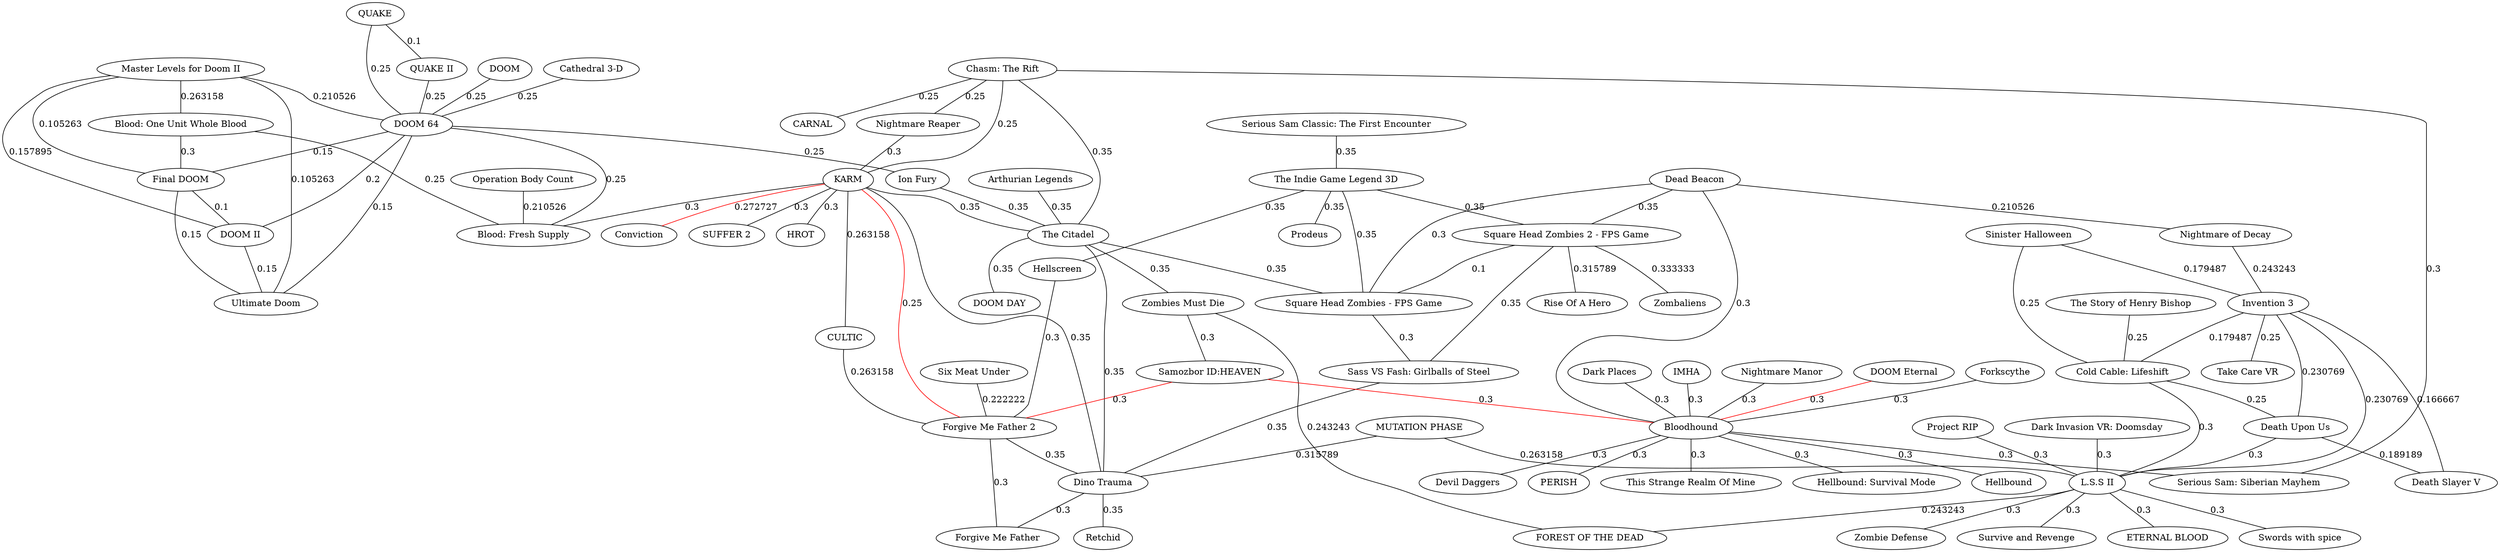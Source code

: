 strict graph { 
  "QUAKE" -- "DOOM 64" [label=0.25 color="black"]
  "QUAKE" -- "QUAKE II" [label=0.1 color="black"]
  "DOOM" -- "DOOM 64" [label=0.25 color="black"]
  "QUAKE II" -- "DOOM 64" [label=0.25 color="black"]
  "QUAKE II" -- "QUAKE" [label=0.1 color="black"]
  "Cathedral 3-D" -- "DOOM 64" [label=0.25 color="black"]
  "Master Levels for Doom II" -- "Blood: One Unit Whole Blood" [label=0.263158 color="black"]
  "Master Levels for Doom II" -- "Ultimate Doom" [label=0.105263 color="black"]
  "Master Levels for Doom II" -- "Final DOOM" [label=0.105263 color="black"]
  "Master Levels for Doom II" -- "DOOM II" [label=0.157895 color="black"]
  "Master Levels for Doom II" -- "DOOM 64" [label=0.210526 color="black"]
  "Blood: One Unit Whole Blood" -- "Blood: Fresh Supply" [label=0.25 color="black"]
  "Blood: One Unit Whole Blood" -- "Master Levels for Doom II" [label=0.263158 color="black"]
  "Blood: One Unit Whole Blood" -- "Final DOOM" [label=0.3 color="black"]
  "DOOM 64" -- "Blood: Fresh Supply" [label=0.25 color="black"]
  "DOOM 64" -- "Ultimate Doom" [label=0.15 color="black"]
  "DOOM 64" -- "Final DOOM" [label=0.15 color="black"]
  "DOOM 64" -- "DOOM II" [label=0.2 color="black"]
  "DOOM 64" -- "Master Levels for Doom II" [label=0.210526 color="black"]
  "DOOM 64" -- "Ion Fury" [label=0.25 color="black"]
  "DOOM 64" -- "Cathedral 3-D" [label=0.25 color="black"]
  "DOOM 64" -- "QUAKE II" [label=0.25 color="black"]
  "DOOM 64" -- "DOOM" [label=0.25 color="black"]
  "DOOM 64" -- "QUAKE" [label=0.25 color="black"]
  "Operation Body Count" -- "Blood: Fresh Supply" [label=0.210526 color="black"]
  "Sinister Halloween" -- "Invention 3" [label=0.179487 color="black"]
  "Sinister Halloween" -- "Cold Cable: Lifeshift" [label=0.25 color="black"]
  "Final DOOM" -- "Blood: One Unit Whole Blood" [label=0.3 color="black"]
  "Final DOOM" -- "DOOM II" [label=0.1 color="black"]
  "Final DOOM" -- "Ultimate Doom" [label=0.15 color="black"]
  "Final DOOM" -- "Master Levels for Doom II" [label=0.105263 color="black"]
  "Final DOOM" -- "DOOM 64" [label=0.15 color="black"]
  "Serious Sam Classic: The First Encounter" -- "The Indie Game Legend 3D" [label=0.35 color="black"]
  "Project RIP" -- "L.S.S II" [label=0.3 color="black"]
  "Forkscythe" -- "Bloodhound" [label=0.3 color="black"]
  "Chasm: The Rift" -- "KARM" [label=0.25 color="black"]
  "Chasm: The Rift" -- "The Citadel" [label=0.35 color="black"]
  "Chasm: The Rift" -- "Serious Sam: Siberian Mayhem" [label=0.3 color="black"]
  "Chasm: The Rift" -- "CARNAL" [label=0.25 color="black"]
  "Chasm: The Rift" -- "Nightmare Reaper" [label=0.25 color="black"]
  "The Indie Game Legend 3D" -- "Square Head Zombies 2 - FPS Game" [label=0.35 color="black"]
  "The Indie Game Legend 3D" -- "Hellscreen" [label=0.35 color="black"]
  "The Indie Game Legend 3D" -- "Prodeus" [label=0.35 color="black"]
  "The Indie Game Legend 3D" -- "Serious Sam Classic: The First Encounter" [label=0.35 color="black"]
  "The Indie Game Legend 3D" -- "Square Head Zombies - FPS Game" [label=0.35 color="black"]
  "Dead Beacon" -- "Square Head Zombies 2 - FPS Game" [label=0.35 color="black"]
  "Dead Beacon" -- "Square Head Zombies - FPS Game" [label=0.3 color="black"]
  "Dead Beacon" -- "Nightmare of Decay" [label=0.210526 color="black"]
  "Dead Beacon" -- "Bloodhound" [label=0.3 color="black"]
  "Nightmare of Decay" -- "Dead Beacon" [label=0.210526 color="black"]
  "Nightmare of Decay" -- "Invention 3" [label=0.243243 color="black"]
  "Square Head Zombies 2 - FPS Game" -- "Square Head Zombies - FPS Game" [label=0.1 color="black"]
  "Square Head Zombies 2 - FPS Game" -- "Sass VS Fash: Girlballs of Steel" [label=0.35 color="black"]
  "Square Head Zombies 2 - FPS Game" -- "Dead Beacon" [label=0.35 color="black"]
  "Square Head Zombies 2 - FPS Game" -- "Rise Of A Hero" [label=0.315789 color="black"]
  "Square Head Zombies 2 - FPS Game" -- "Zombaliens" [label=0.333333 color="black"]
  "Square Head Zombies 2 - FPS Game" -- "The Indie Game Legend 3D" [label=0.35 color="black"]
  "Prodeus" -- "The Indie Game Legend 3D" [label=0.35 color="black"]
  "Invention 3" -- "Nightmare of Decay" [label=0.243243 color="black"]
  "Invention 3" -- "Sinister Halloween" [label=0.179487 color="black"]
  "Invention 3" -- "Cold Cable: Lifeshift" [label=0.179487 color="black"]
  "Invention 3" -- "Death Upon Us" [label=0.230769 color="black"]
  "Invention 3" -- "Take Care VR" [label=0.25 color="black"]
  "Invention 3" -- "Death Slayer V" [label=0.166667 color="black"]
  "Invention 3" -- "L.S.S II" [label=0.230769 color="black"]
  "Rise Of A Hero" -- "Square Head Zombies 2 - FPS Game" [label=0.315789 color="black"]
  "Arthurian Legends" -- "The Citadel" [label=0.35 color="black"]
  "Nightmare Reaper" -- "Chasm: The Rift" [label=0.25 color="black"]
  "Nightmare Reaper" -- "KARM" [label=0.3 color="black"]
  "Ion Fury" -- "The Citadel" [label=0.35 color="black"]
  "Ion Fury" -- "DOOM 64" [label=0.25 color="black"]
  "Dark Places" -- "Bloodhound" [label=0.3 color="black"]
  "KARM" -- "Conviction" [label=0.272727 color="black"]
  "KARM" -- "Chasm: The Rift" [label=0.25 color="black"]
  "KARM" -- "Forgive Me Father 2" [label=0.25 color="black"]
  "KARM" -- "Dino Trauma" [label=0.35 color="black"]
  "KARM" -- "The Citadel" [label=0.35 color="black"]
  "KARM" -- "Nightmare Reaper" [label=0.3 color="black"]
  "KARM" -- "CULTIC" [label=0.263158 color="black"]
  "KARM" -- "SUFFER 2" [label=0.3 color="black"]
  "KARM" -- "HROT" [label=0.3 color="black"]
  "KARM" -- "Blood: Fresh Supply" [label=0.3 color="black"]
  "Six Meat Under" -- "Forgive Me Father 2" [label=0.222222 color="black"]
  "The Citadel" -- "Dino Trauma" [label=0.35 color="black"]
  "The Citadel" -- "Chasm: The Rift" [label=0.35 color="black"]
  "The Citadel" -- "KARM" [label=0.35 color="black"]
  "The Citadel" -- "DOOM DAY" [label=0.35 color="black"]
  "The Citadel" -- "Ion Fury" [label=0.35 color="black"]
  "The Citadel" -- "Zombies Must Die" [label=0.35 color="black"]
  "The Citadel" -- "Arthurian Legends" [label=0.35 color="black"]
  "The Citadel" -- "Square Head Zombies - FPS Game" [label=0.35 color="black"]
  "Square Head Zombies - FPS Game" -- "The Citadel" [label=0.35 color="black"]
  "Square Head Zombies - FPS Game" -- "Square Head Zombies 2 - FPS Game" [label=0.1 color="black"]
  "Square Head Zombies - FPS Game" -- "The Indie Game Legend 3D" [label=0.35 color="black"]
  "Square Head Zombies - FPS Game" -- "Sass VS Fash: Girlballs of Steel" [label=0.3 color="black"]
  "Square Head Zombies - FPS Game" -- "Dead Beacon" [label=0.3 color="black"]
  "IMHA" -- "Bloodhound" [label=0.3 color="black"]
  "Hellscreen" -- "Forgive Me Father 2" [label=0.3 color="black"]
  "Hellscreen" -- "The Indie Game Legend 3D" [label=0.35 color="black"]
  "Zombies Must Die" -- "The Citadel" [label=0.35 color="black"]
  "Zombies Must Die" -- "FOREST OF THE DEAD" [label=0.243243 color="black"]
  "Zombies Must Die" -- "Samozbor ID:HEAVEN" [label=0.3 color="black"]
  "CULTIC" -- "Forgive Me Father 2" [label=0.263158 color="black"]
  "CULTIC" -- "KARM" [label=0.263158 color="black"]
  "Dark Invasion VR: Doomsday" -- "L.S.S II" [label=0.3 color="black"]
  "Zombaliens" -- "Square Head Zombies 2 - FPS Game" [label=0.333333 color="black"]
  "Blood: Fresh Supply" -- "KARM" [label=0.3 color="black"]
  "Blood: Fresh Supply" -- "Operation Body Count" [label=0.210526 color="black"]
  "Blood: Fresh Supply" -- "DOOM 64" [label=0.25 color="black"]
  "Blood: Fresh Supply" -- "Blood: One Unit Whole Blood" [label=0.25 color="black"]
  "CARNAL" -- "Chasm: The Rift" [label=0.25 color="black"]
  "Samozbor ID:HEAVEN" -- "Forgive Me Father 2" [label=0.3 color="black"]
  "Samozbor ID:HEAVEN" -- "Zombies Must Die" [label=0.3 color="black"]
  "Samozbor ID:HEAVEN" -- "Bloodhound" [label=0.3 color="black"]
  "Nightmare Manor" -- "Bloodhound" [label=0.3 color="black"]
  "Conviction" -- "KARM" [label=0.272727 color="black"]
  "Sass VS Fash: Girlballs of Steel" -- "Dino Trauma" [label=0.35 color="black"]
  "Sass VS Fash: Girlballs of Steel" -- "Square Head Zombies 2 - FPS Game" [label=0.35 color="black"]
  "Sass VS Fash: Girlballs of Steel" -- "Square Head Zombies - FPS Game" [label=0.3 color="black"]
  "MUTATION PHASE" -- "Dino Trauma" [label=0.315789 color="black"]
  "MUTATION PHASE" -- "L.S.S II" [label=0.263158 color="black"]
  "DOOM DAY" -- "The Citadel" [label=0.35 color="black"]
  "The Story of Henry Bishop" -- "Cold Cable: Lifeshift" [label=0.25 color="black"]
  "Forgive Me Father 2" -- "KARM" [label=0.25 color="black"]
  "Forgive Me Father 2" -- "Six Meat Under" [label=0.222222 color="black"]
  "Forgive Me Father 2" -- "Hellscreen" [label=0.3 color="black"]
  "Forgive Me Father 2" -- "CULTIC" [label=0.263158 color="black"]
  "Forgive Me Father 2" -- "Samozbor ID:HEAVEN" [label=0.3 color="black"]
  "Forgive Me Father 2" -- "Forgive Me Father" [label=0.3 color="black"]
  "Forgive Me Father 2" -- "Dino Trauma" [label=0.35 color="black"]
  "Dino Trauma" -- "Forgive Me Father" [label=0.3 color="black"]
  "Dino Trauma" -- "Sass VS Fash: Girlballs of Steel" [label=0.35 color="black"]
  "Dino Trauma" -- "MUTATION PHASE" [label=0.315789 color="black"]
  "Dino Trauma" -- "KARM" [label=0.35 color="black"]
  "Dino Trauma" -- "Forgive Me Father 2" [label=0.35 color="black"]
  "Dino Trauma" -- "Retchid" [label=0.35 color="black"]
  "Dino Trauma" -- "The Citadel" [label=0.35 color="black"]
  "Cold Cable: Lifeshift" -- "Invention 3" [label=0.179487 color="black"]
  "Cold Cable: Lifeshift" -- "The Story of Henry Bishop" [label=0.25 color="black"]
  "Cold Cable: Lifeshift" -- "Sinister Halloween" [label=0.25 color="black"]
  "Cold Cable: Lifeshift" -- "Death Upon Us" [label=0.25 color="black"]
  "Cold Cable: Lifeshift" -- "L.S.S II" [label=0.3 color="black"]
  "Death Upon Us" -- "Cold Cable: Lifeshift" [label=0.25 color="black"]
  "Death Upon Us" -- "Death Slayer V" [label=0.189189 color="black"]
  "Death Upon Us" -- "Invention 3" [label=0.230769 color="black"]
  "Death Upon Us" -- "L.S.S II" [label=0.3 color="black"]
  "Death Slayer V" -- "Death Upon Us" [label=0.189189 color="black"]
  "Death Slayer V" -- "Invention 3" [label=0.166667 color="black"]
  "Take Care VR" -- "Invention 3" [label=0.25 color="black"]
  "Forgive Me Father" -- "Forgive Me Father 2" [label=0.3 color="black"]
  "Forgive Me Father" -- "Dino Trauma" [label=0.3 color="black"]
  "L.S.S II" -- "Invention 3" [label=0.230769 color="black"]
  "L.S.S II" -- "Dark Invasion VR: Doomsday" [label=0.3 color="black"]
  "L.S.S II" -- "Survive and Revenge" [label=0.3 color="black"]
  "L.S.S II" -- "MUTATION PHASE" [label=0.263158 color="black"]
  "L.S.S II" -- "ETERNAL BLOOD" [label=0.3 color="black"]
  "L.S.S II" -- "Project RIP" [label=0.3 color="black"]
  "L.S.S II" -- "Death Upon Us" [label=0.3 color="black"]
  "L.S.S II" -- "Swords with spice" [label=0.3 color="black"]
  "L.S.S II" -- "Cold Cable: Lifeshift" [label=0.3 color="black"]
  "L.S.S II" -- "Zombie Defense" [label=0.3 color="black"]
  "L.S.S II" -- "FOREST OF THE DEAD" [label=0.243243 color="black"]
  "Survive and Revenge" -- "L.S.S II" [label=0.3 color="black"]
  "Swords with spice" -- "L.S.S II" [label=0.3 color="black"]
  "Zombie Defense" -- "L.S.S II" [label=0.3 color="black"]
  "DOOM Eternal" -- "Bloodhound" [label=0.3 color="black"]
  "FOREST OF THE DEAD" -- "L.S.S II" [label=0.243243 color="black"]
  "FOREST OF THE DEAD" -- "Zombies Must Die" [label=0.243243 color="black"]
  "DOOM II" -- "Final DOOM" [label=0.1 color="black"]
  "DOOM II" -- "Ultimate Doom" [label=0.15 color="black"]
  "DOOM II" -- "DOOM 64" [label=0.2 color="black"]
  "DOOM II" -- "Master Levels for Doom II" [label=0.157895 color="black"]
  "Bloodhound" -- "Samozbor ID:HEAVEN" [label=0.3 color="black"]
  "Bloodhound" -- "Nightmare Manor" [label=0.3 color="black"]
  "Bloodhound" -- "Dead Beacon" [label=0.3 color="black"]
  "Bloodhound" -- "Hellbound" [label=0.3 color="black"]
  "Bloodhound" -- "DOOM Eternal" [label=0.3 color="black"]
  "Bloodhound" -- "Devil Daggers" [label=0.3 color="black"]
  "Bloodhound" -- "PERISH" [label=0.3 color="black"]
  "Bloodhound" -- "Dark Places" [label=0.3 color="black"]
  "Bloodhound" -- "Forkscythe" [label=0.3 color="black"]
  "Bloodhound" -- "This Strange Realm Of Mine" [label=0.3 color="black"]
  "Bloodhound" -- "Hellbound: Survival Mode" [label=0.3 color="black"]
  "Bloodhound" -- "IMHA" [label=0.3 color="black"]
  "Bloodhound" -- "Serious Sam: Siberian Mayhem" [label=0.3 color="black"]
  "Hellbound" -- "Bloodhound" [label=0.3 color="black"]
  "Retchid" -- "Dino Trauma" [label=0.35 color="black"]
  "Devil Daggers" -- "Bloodhound" [label=0.3 color="black"]
  "PERISH" -- "Bloodhound" [label=0.3 color="black"]
  "This Strange Realm Of Mine" -- "Bloodhound" [label=0.3 color="black"]
  "Ultimate Doom" -- "DOOM II" [label=0.15 color="black"]
  "Ultimate Doom" -- "Master Levels for Doom II" [label=0.105263 color="black"]
  "Ultimate Doom" -- "DOOM 64" [label=0.15 color="black"]
  "Ultimate Doom" -- "Final DOOM" [label=0.15 color="black"]
  "Hellbound: Survival Mode" -- "Bloodhound" [label=0.3 color="black"]
  "Serious Sam: Siberian Mayhem" -- "Bloodhound" [label=0.3 color="black"]
  "Serious Sam: Siberian Mayhem" -- "Chasm: The Rift" [label=0.3 color="black"]
  "ETERNAL BLOOD" -- "L.S.S II" [label=0.3 color="black"]
  "SUFFER 2" -- "KARM" [label=0.3 color="black"]
  "HROT" -- "KARM" [label=0.3 color="black"]
  "Conviction" -- "KARM" [color=red]
  "KARM" -- "Forgive Me Father 2" [color=red]
  "Forgive Me Father 2" -- "Samozbor ID:HEAVEN" [color=red]
  "Samozbor ID:HEAVEN" -- "Bloodhound" [color=red]
  "Bloodhound" -- "DOOM Eternal" [color=red]
}
